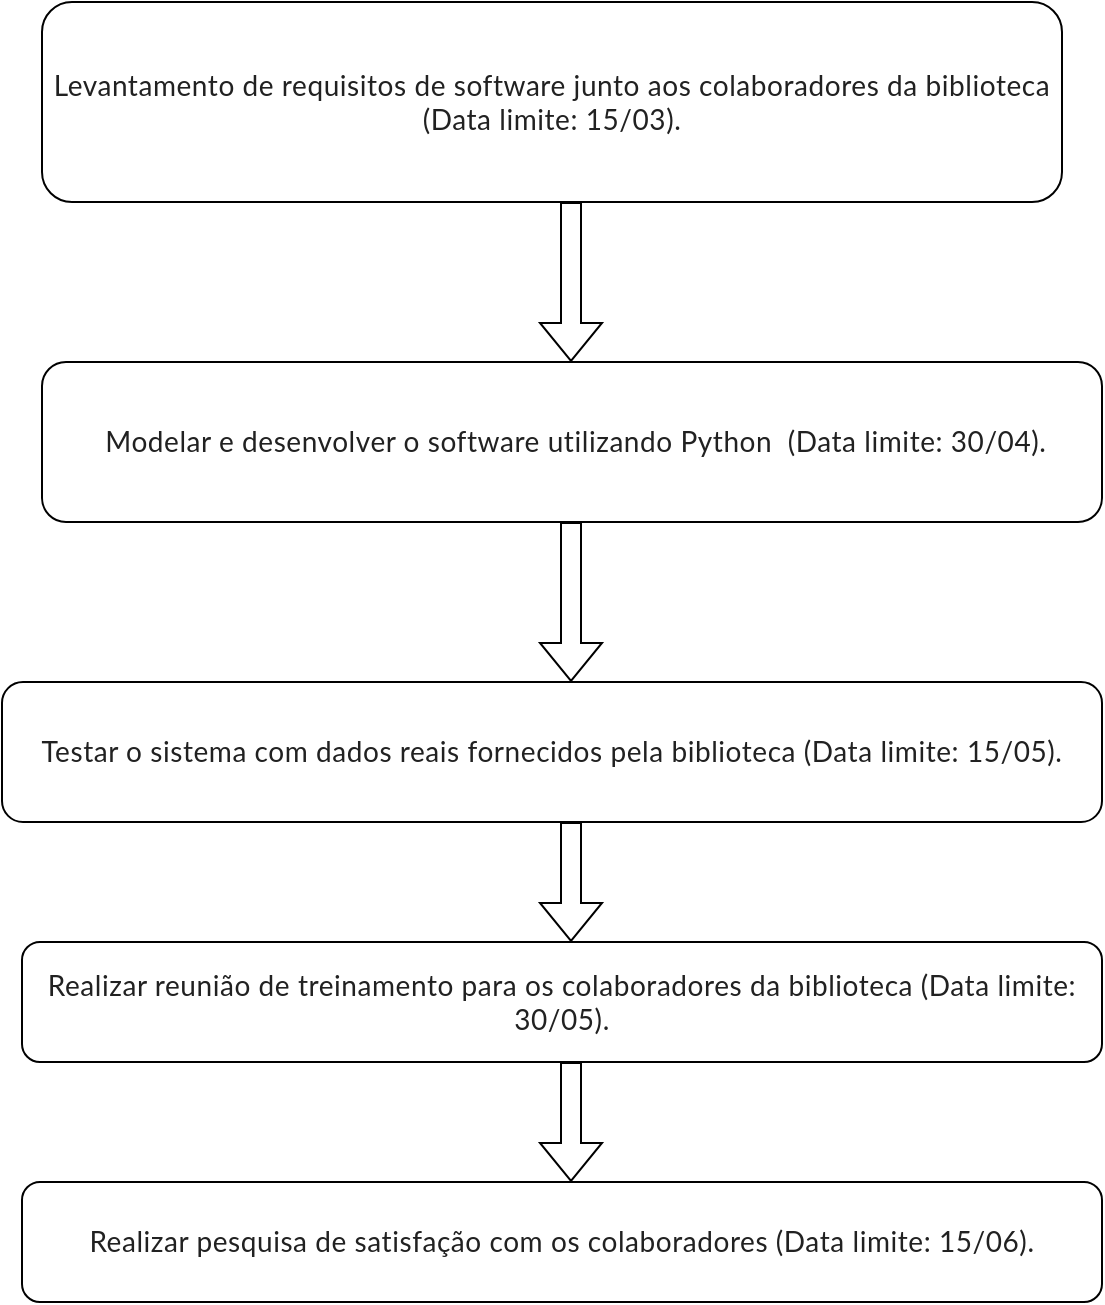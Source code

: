 <mxfile version="19.0.3" type="device"><diagram id="aiOEc_tXRkeeORhNbuN2" name="Página-1"><mxGraphModel dx="1662" dy="857" grid="1" gridSize="10" guides="1" tooltips="1" connect="1" arrows="1" fold="1" page="1" pageScale="1" pageWidth="827" pageHeight="1169" math="0" shadow="0"><root><mxCell id="0"/><mxCell id="1" parent="0"/><mxCell id="a-bOwa5oaodaGqHzQRDN-3" value="&lt;span style=&quot;color: rgba(0, 0, 0, 0.87); font-family: Lato, sans-serif; font-size: 14px; letter-spacing: 0.28px; text-align: left; background-color: rgb(255, 255, 255);&quot;&gt;Levantamento de requisitos de software junto aos colaboradores da biblioteca (Data limite: 15/03).&lt;/span&gt;" style="rounded=1;whiteSpace=wrap;html=1;" vertex="1" parent="1"><mxGeometry x="20" y="30" width="510" height="100" as="geometry"/></mxCell><mxCell id="a-bOwa5oaodaGqHzQRDN-5" value="&lt;span style=&quot;color: rgba(0, 0, 0, 0.87); font-family: Lato, sans-serif; font-size: 14px; letter-spacing: 0.28px; text-align: left; background-color: rgb(255, 255, 255);&quot;&gt;&amp;nbsp;Modelar e desenvolver o software utilizando&amp;nbsp;&lt;/span&gt;&lt;span style=&quot;background-repeat: no-repeat; box-sizing: inherit; margin: 0px; padding: 0px; color: rgba(0, 0, 0, 0.87); font-family: Lato, sans-serif; font-size: 14px; letter-spacing: 0.28px; text-align: left; background-color: rgb(255, 255, 255);&quot;&gt;Python&lt;/span&gt;&lt;span style=&quot;color: rgba(0, 0, 0, 0.87); font-family: Lato, sans-serif; font-size: 14px; letter-spacing: 0.28px; text-align: left; background-color: rgb(255, 255, 255);&quot;&gt;&amp;nbsp;&amp;nbsp;(Data limite: 30/04).&lt;/span&gt;" style="rounded=1;whiteSpace=wrap;html=1;" vertex="1" parent="1"><mxGeometry x="20" y="210" width="530" height="80" as="geometry"/></mxCell><mxCell id="a-bOwa5oaodaGqHzQRDN-6" value="" style="shape=flexArrow;endArrow=classic;html=1;rounded=0;" edge="1" parent="1"><mxGeometry width="50" height="50" relative="1" as="geometry"><mxPoint x="284.5" y="290" as="sourcePoint"/><mxPoint x="284.5" y="370" as="targetPoint"/></mxGeometry></mxCell><mxCell id="a-bOwa5oaodaGqHzQRDN-7" value="&lt;span style=&quot;color: rgba(0, 0, 0, 0.87); font-family: Lato, sans-serif; font-size: 14px; letter-spacing: 0.28px; text-align: left; background-color: rgb(255, 255, 255);&quot;&gt;Testar o sistema com dados reais fornecidos pela biblioteca (Data limite: 15/05).&lt;/span&gt;" style="rounded=1;whiteSpace=wrap;html=1;" vertex="1" parent="1"><mxGeometry y="370" width="550" height="70" as="geometry"/></mxCell><mxCell id="a-bOwa5oaodaGqHzQRDN-10" value="" style="shape=flexArrow;endArrow=classic;html=1;rounded=0;" edge="1" parent="1"><mxGeometry width="50" height="50" relative="1" as="geometry"><mxPoint x="284.5" y="440" as="sourcePoint"/><mxPoint x="284.5" y="500" as="targetPoint"/></mxGeometry></mxCell><mxCell id="a-bOwa5oaodaGqHzQRDN-13" value="" style="shape=flexArrow;endArrow=classic;html=1;rounded=0;" edge="1" parent="1"><mxGeometry width="50" height="50" relative="1" as="geometry"><mxPoint x="284.5" y="130" as="sourcePoint"/><mxPoint x="284.5" y="210" as="targetPoint"/></mxGeometry></mxCell><mxCell id="a-bOwa5oaodaGqHzQRDN-14" value="&lt;span style=&quot;color: rgba(0, 0, 0, 0.87); font-family: Lato, sans-serif; font-size: 14px; letter-spacing: 0.28px; text-align: left; background-color: rgb(255, 255, 255);&quot;&gt;Realizar reunião de treinamento para os colaboradores da biblioteca (Data limite: 30/05).&lt;/span&gt;" style="rounded=1;whiteSpace=wrap;html=1;" vertex="1" parent="1"><mxGeometry x="10" y="500" width="540" height="60" as="geometry"/></mxCell><mxCell id="a-bOwa5oaodaGqHzQRDN-15" value="" style="shape=flexArrow;endArrow=classic;html=1;rounded=0;" edge="1" parent="1"><mxGeometry width="50" height="50" relative="1" as="geometry"><mxPoint x="284.5" y="560" as="sourcePoint"/><mxPoint x="284.5" y="620" as="targetPoint"/></mxGeometry></mxCell><mxCell id="a-bOwa5oaodaGqHzQRDN-16" value="&lt;span style=&quot;color: rgba(0, 0, 0, 0.87); font-family: Lato, sans-serif; font-size: 14px; letter-spacing: 0.28px; text-align: left; background-color: rgb(255, 255, 255);&quot;&gt;Realizar pesquisa de satisfação com os colaboradores (Data limite: 15/06).&lt;/span&gt;" style="rounded=1;whiteSpace=wrap;html=1;" vertex="1" parent="1"><mxGeometry x="10" y="620" width="540" height="60" as="geometry"/></mxCell></root></mxGraphModel></diagram></mxfile>
